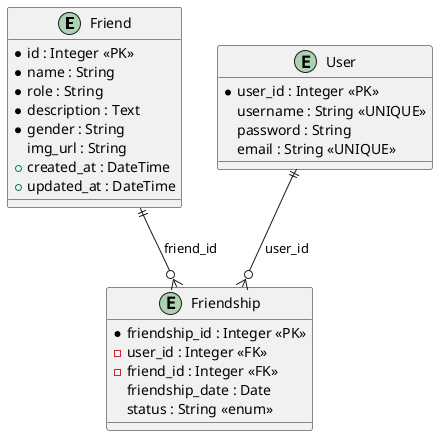 @startuml
entity "Friend" {
    * id : Integer <<PK>>
    * name : String
    * role : String
    * description : Text
    * gender : String
    img_url : String
    + created_at : DateTime
    + updated_at : DateTime
}

entity "User" {
    * user_id : Integer <<PK>>
    username : String <<UNIQUE>>
    password : String
    email : String <<UNIQUE>>
}

entity "Friendship" {
    * friendship_id : Integer <<PK>>
    - user_id : Integer <<FK>>
    - friend_id : Integer <<FK>>
    friendship_date : Date
    status : String <<enum>>
}

User ||--o{ Friendship : "user_id"
Friend ||--o{ Friendship : "friend_id"
@enduml

